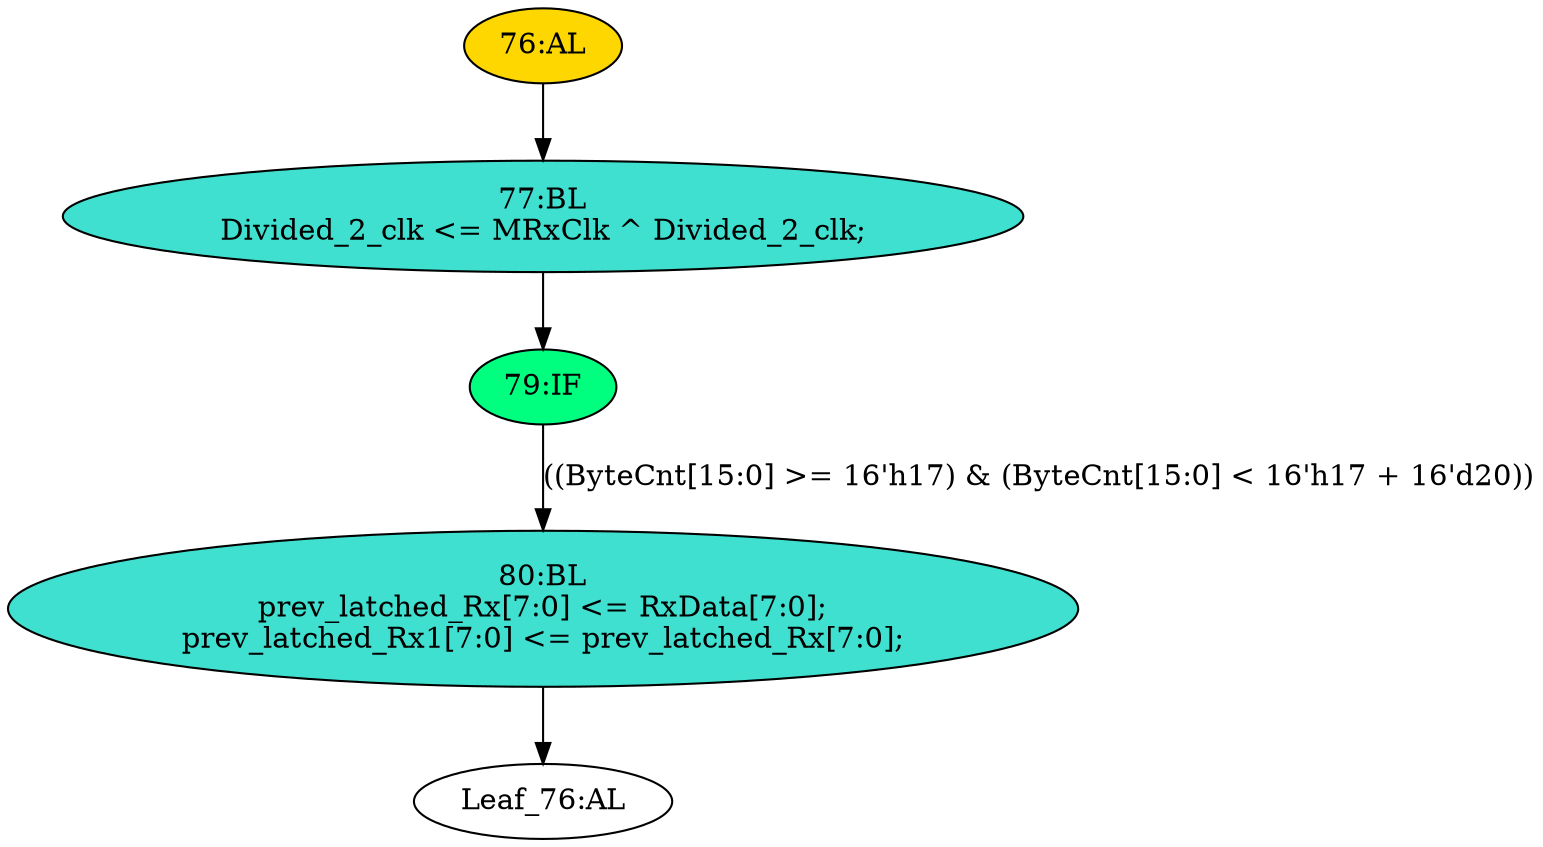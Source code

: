 strict digraph "" {
	node [label="\N"];
	"76:AL"	 [ast="<pyverilog.vparser.ast.Always object at 0x7fafbdf78290>",
		clk_sens=True,
		fillcolor=gold,
		label="76:AL",
		sens="['MRxClk']",
		statements="[]",
		style=filled,
		typ=Always,
		use_var="['RxData', 'Divided_2_clk', 'prev_latched_Rx', 'ByteCnt', 'MRxClk']"];
	"77:BL"	 [ast="<pyverilog.vparser.ast.Block object at 0x7fafbdf78390>",
		fillcolor=turquoise,
		label="77:BL
Divided_2_clk <= MRxClk ^ Divided_2_clk;",
		statements="[<pyverilog.vparser.ast.NonblockingSubstitution object at 0x7fafbdf783d0>]",
		style=filled,
		typ=Block];
	"76:AL" -> "77:BL"	 [cond="[]",
		lineno=None];
	"79:IF"	 [ast="<pyverilog.vparser.ast.IfStatement object at 0x7fafbdf78610>",
		fillcolor=springgreen,
		label="79:IF",
		statements="[]",
		style=filled,
		typ=IfStatement];
	"80:BL"	 [ast="<pyverilog.vparser.ast.Block object at 0x7fafbdf786d0>",
		fillcolor=turquoise,
		label="80:BL
prev_latched_Rx[7:0] <= RxData[7:0];
prev_latched_Rx1[7:0] <= prev_latched_Rx[7:0];",
		statements="[<pyverilog.vparser.ast.NonblockingSubstitution object at 0x7fafbdf78710>, <pyverilog.vparser.ast.NonblockingSubstitution object \
at 0x7fafbdf78a10>]",
		style=filled,
		typ=Block];
	"79:IF" -> "80:BL"	 [cond="['ByteCnt', 'ByteCnt']",
		label="((ByteCnt[15:0] >= 16'h17) & (ByteCnt[15:0] < 16'h17 + 16'd20))",
		lineno=79];
	"77:BL" -> "79:IF"	 [cond="[]",
		lineno=None];
	"Leaf_76:AL"	 [def_var="['prev_latched_Rx1', 'Divided_2_clk', 'prev_latched_Rx']",
		label="Leaf_76:AL"];
	"80:BL" -> "Leaf_76:AL"	 [cond="[]",
		lineno=None];
}
